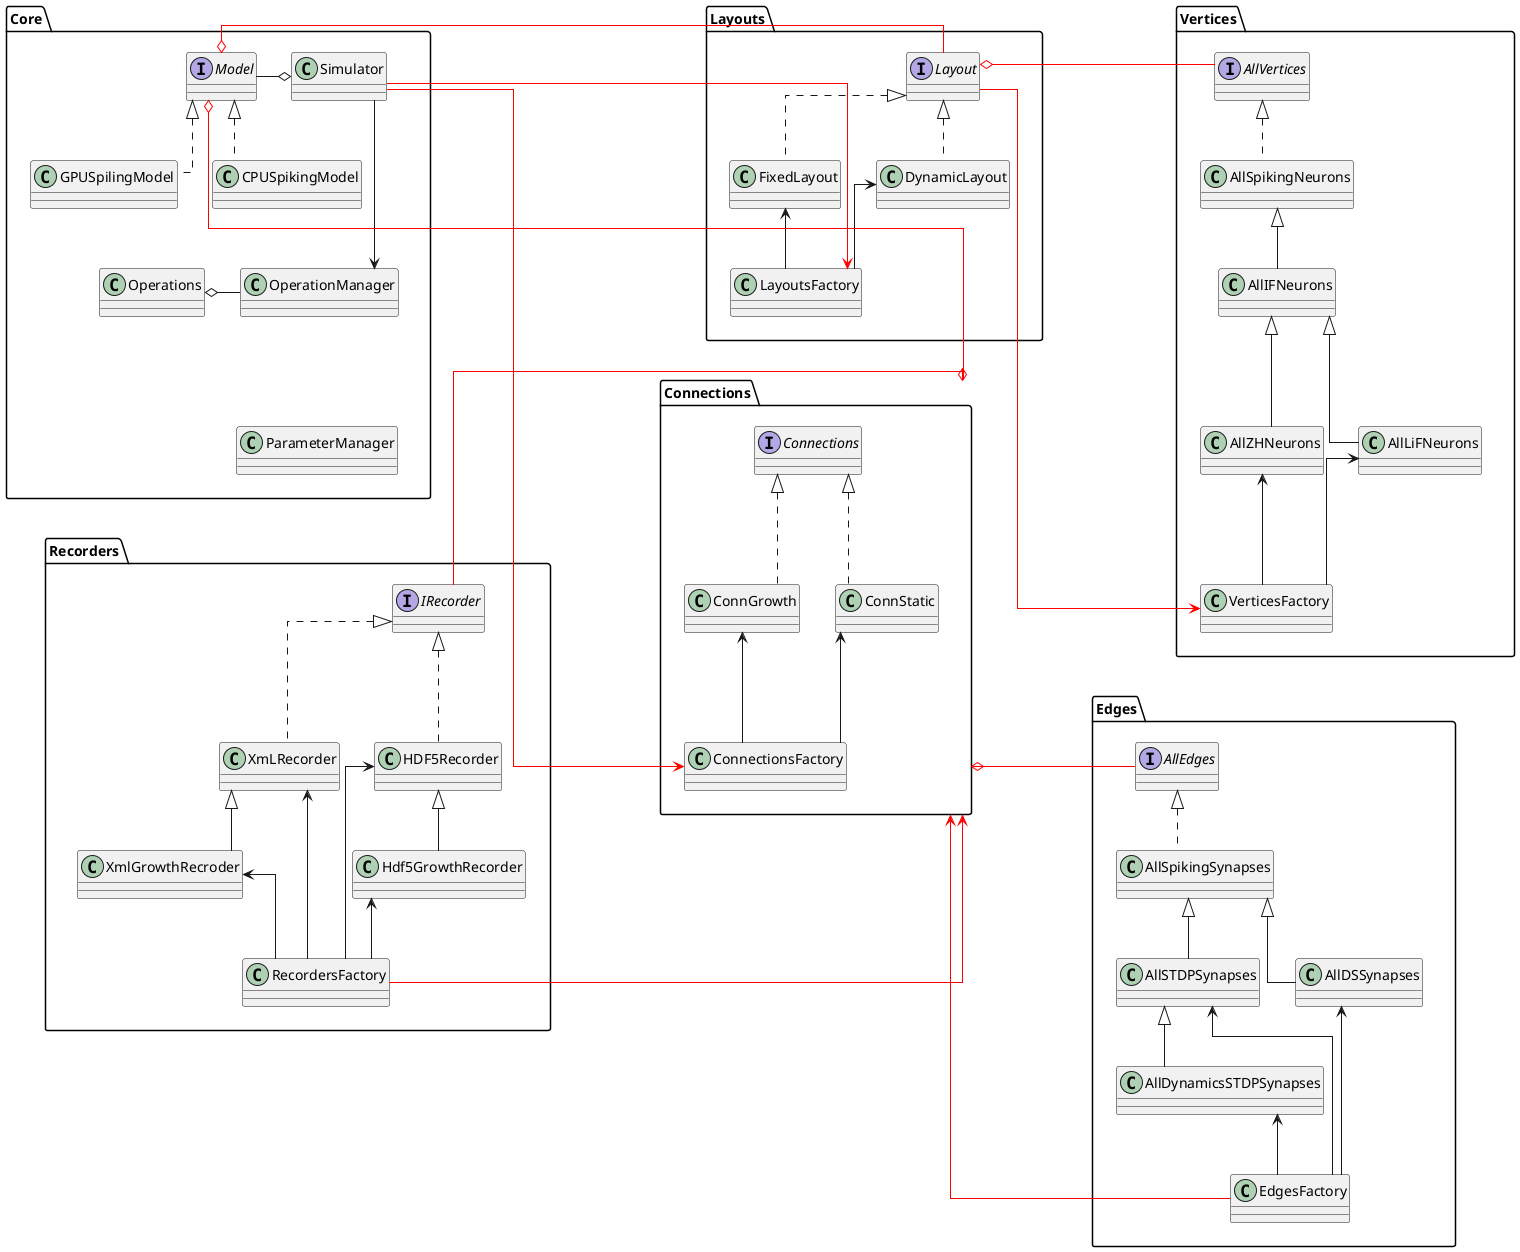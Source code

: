 @startuml package UML

/' set up line '/
skinparam linetype ortho

/' packages '/

 package Core{
    /' class '/
    class Simulator
    class CPUSpikingModel implements Model
    class GPUSpilingModel implements Model
    class Operations
    class OperationManager
    class ParameterManager

    /' class relationships '/
    Model -left-o Simulator 
    Operations o-right- OperationManager   
    Simulator ---> OperationManager 


    /' layout '/
    CPUSpikingModel-[hidden]right>GPUSpilingModel
    CPUSpikingModel-[hidden]->Operations
   OperationManager -[hidden]->ParameterManager
}

package Layouts{
    class FixedLayout implements Layout
    class DynamicLayout implements Layout
    class LayoutsFactory
    FixedLayout <-- LayoutsFactory
    DynamicLayout<-- LayoutsFactory
    
}

package Vertices{
    class AllSpikingNeurons implements AllVertices
    class AllIFNeurons extends AllSpikingNeurons
    class AllLiFNeurons extends AllIFNeurons
    class AllZHNeurons extends AllIFNeurons
    class VerticesFactory 
    VerticesFactory -up->AllLiFNeurons
    VerticesFactory -up->AllZHNeurons
}

package Recorders{
    class  XmLRecorder implements IRecorder
    class HDF5Recorder implements IRecorder
    class XmlGrowthRecroder extends XmLRecorder
    class Hdf5GrowthRecorder extends HDF5Recorder
    class RecordersFactory
    XmLRecorder <-- RecordersFactory
    HDF5Recorder<-- RecordersFactory
    XmlGrowthRecroder<-- RecordersFactory
    Hdf5GrowthRecorder<-- RecordersFactory
}

package Connections{
    class ConnStatic implements Connections
    class ConnGrowth Implements Connections
    class ConnectionsFactory
    ConnectionsFactory --up> ConnStatic
    ConnectionsFactory --up> ConnGrowth
   
}

package Edges{
    class AllSpikingSynapses implements AllEdges
    class AllSTDPSynapses extends AllSpikingSynapses
    class AllDSSynapses extends AllSpikingSynapses
    class AllDynamicsSTDPSynapses extends AllSTDPSynapses
    class EdgesFactory
    EdgesFactory --up->AllSTDPSynapses
    EdgesFactory --up->AllDSSynapses
    EdgesFactory --up>AllDynamicsSTDPSynapses

}


/' set up packages position '/
Core -[hidden]right>  Layouts
Layouts -[hidden]right> Vertices
Core -[hidden]down---> Recorders
Layouts -[hidden]down--->Connections
Vertices -[hidden]down-----> Edges

/'relative position of classes between different packages'/
Simulator -[#red]->LayoutsFactory
Simulator -[#red]-->ConnectionsFactory
Model o-[#red] Layout
Model o-[#red]-- Connections
/'relative position between package Layouts - Vertices'/
Layout o-[#red] AllVertices
Layout -[#red]---> VerticesFactory

/'connections'/
Connections o-[#red]- IRecorder
Connections o-[#red]- AllEdges
Connections <-[#red]---- RecordersFactory
Connections <-[#red]---- EdgesFactory

@enduml